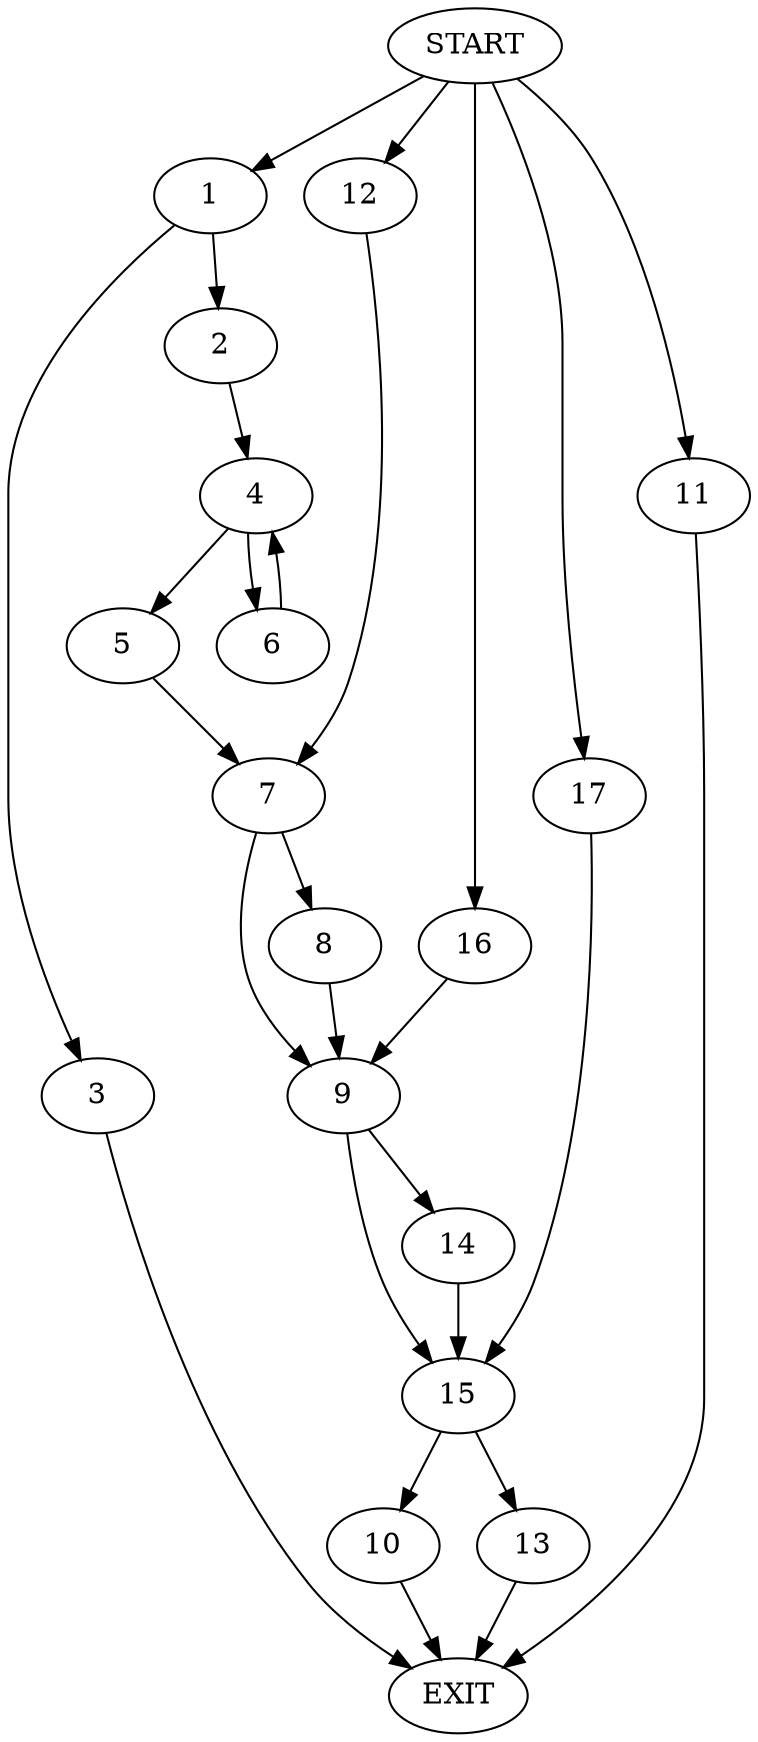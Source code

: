 digraph {
0 [label="START"]
18 [label="EXIT"]
0 -> 1
1 -> 2
1 -> 3
3 -> 18
2 -> 4
4 -> 5
4 -> 6
5 -> 7
6 -> 4
7 -> 8
7 -> 9
10 -> 18
0 -> 11
11 -> 18
0 -> 12
12 -> 7
13 -> 18
8 -> 9
9 -> 14
9 -> 15
0 -> 16
16 -> 9
15 -> 10
15 -> 13
14 -> 15
0 -> 17
17 -> 15
}
